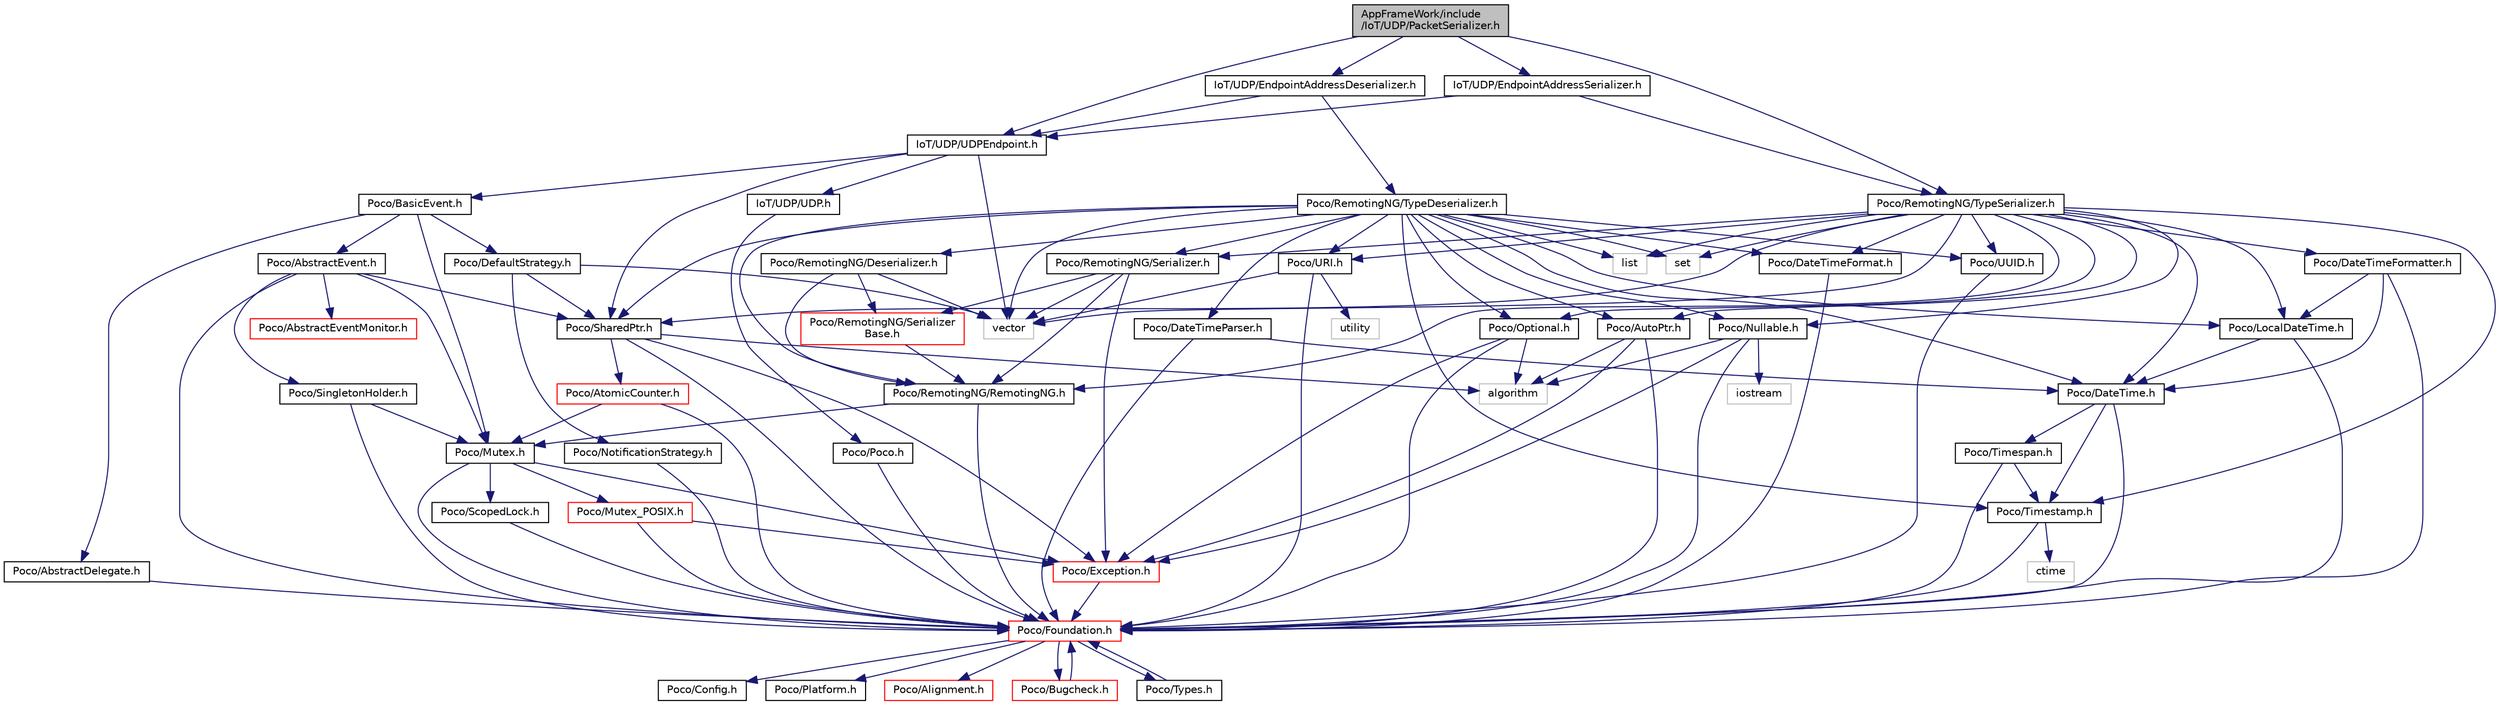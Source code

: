 digraph "AppFrameWork/include/IoT/UDP/PacketSerializer.h"
{
 // LATEX_PDF_SIZE
  edge [fontname="Helvetica",fontsize="10",labelfontname="Helvetica",labelfontsize="10"];
  node [fontname="Helvetica",fontsize="10",shape=record];
  Node1 [label="AppFrameWork/include\l/IoT/UDP/PacketSerializer.h",height=0.2,width=0.4,color="black", fillcolor="grey75", style="filled", fontcolor="black",tooltip=" "];
  Node1 -> Node2 [color="midnightblue",fontsize="10",style="solid"];
  Node2 [label="IoT/UDP/EndpointAddressDeserializer.h",height=0.2,width=0.4,color="black", fillcolor="white", style="filled",URL="$EndpointAddressDeserializer_8h.html",tooltip=" "];
  Node2 -> Node3 [color="midnightblue",fontsize="10",style="solid"];
  Node3 [label="IoT/UDP/UDPEndpoint.h",height=0.2,width=0.4,color="black", fillcolor="white", style="filled",URL="$UDPEndpoint_8h.html",tooltip=" "];
  Node3 -> Node4 [color="midnightblue",fontsize="10",style="solid"];
  Node4 [label="IoT/UDP/UDP.h",height=0.2,width=0.4,color="black", fillcolor="white", style="filled",URL="$UDP_8h.html",tooltip=" "];
  Node4 -> Node5 [color="midnightblue",fontsize="10",style="solid"];
  Node5 [label="Poco/Poco.h",height=0.2,width=0.4,color="black", fillcolor="white", style="filled",URL="$Poco_8h.html",tooltip=" "];
  Node5 -> Node6 [color="midnightblue",fontsize="10",style="solid"];
  Node6 [label="Poco/Foundation.h",height=0.2,width=0.4,color="red", fillcolor="white", style="filled",URL="$Foundation_8h.html",tooltip=" "];
  Node6 -> Node7 [color="midnightblue",fontsize="10",style="solid"];
  Node7 [label="Poco/Config.h",height=0.2,width=0.4,color="black", fillcolor="white", style="filled",URL="$Config_8h.html",tooltip=" "];
  Node6 -> Node8 [color="midnightblue",fontsize="10",style="solid"];
  Node8 [label="Poco/Platform.h",height=0.2,width=0.4,color="black", fillcolor="white", style="filled",URL="$Platform_8h.html",tooltip=" "];
  Node6 -> Node9 [color="midnightblue",fontsize="10",style="solid"];
  Node9 [label="Poco/Alignment.h",height=0.2,width=0.4,color="red", fillcolor="white", style="filled",URL="$Alignment_8h.html",tooltip=" "];
  Node6 -> Node11 [color="midnightblue",fontsize="10",style="solid"];
  Node11 [label="Poco/Bugcheck.h",height=0.2,width=0.4,color="red", fillcolor="white", style="filled",URL="$Bugcheck_8h.html",tooltip=" "];
  Node11 -> Node6 [color="midnightblue",fontsize="10",style="solid"];
  Node6 -> Node14 [color="midnightblue",fontsize="10",style="solid"];
  Node14 [label="Poco/Types.h",height=0.2,width=0.4,color="black", fillcolor="white", style="filled",URL="$Types_8h.html",tooltip=" "];
  Node14 -> Node6 [color="midnightblue",fontsize="10",style="solid"];
  Node3 -> Node15 [color="midnightblue",fontsize="10",style="solid"];
  Node15 [label="Poco/BasicEvent.h",height=0.2,width=0.4,color="black", fillcolor="white", style="filled",URL="$BasicEvent_8h.html",tooltip=" "];
  Node15 -> Node16 [color="midnightblue",fontsize="10",style="solid"];
  Node16 [label="Poco/AbstractEvent.h",height=0.2,width=0.4,color="black", fillcolor="white", style="filled",URL="$AbstractEvent_8h.html",tooltip=" "];
  Node16 -> Node6 [color="midnightblue",fontsize="10",style="solid"];
  Node16 -> Node17 [color="midnightblue",fontsize="10",style="solid"];
  Node17 [label="Poco/SingletonHolder.h",height=0.2,width=0.4,color="black", fillcolor="white", style="filled",URL="$SingletonHolder_8h.html",tooltip=" "];
  Node17 -> Node6 [color="midnightblue",fontsize="10",style="solid"];
  Node17 -> Node18 [color="midnightblue",fontsize="10",style="solid"];
  Node18 [label="Poco/Mutex.h",height=0.2,width=0.4,color="black", fillcolor="white", style="filled",URL="$Mutex_8h.html",tooltip=" "];
  Node18 -> Node6 [color="midnightblue",fontsize="10",style="solid"];
  Node18 -> Node19 [color="midnightblue",fontsize="10",style="solid"];
  Node19 [label="Poco/Exception.h",height=0.2,width=0.4,color="red", fillcolor="white", style="filled",URL="$Exception_8h.html",tooltip=" "];
  Node19 -> Node6 [color="midnightblue",fontsize="10",style="solid"];
  Node18 -> Node21 [color="midnightblue",fontsize="10",style="solid"];
  Node21 [label="Poco/ScopedLock.h",height=0.2,width=0.4,color="black", fillcolor="white", style="filled",URL="$ScopedLock_8h.html",tooltip=" "];
  Node21 -> Node6 [color="midnightblue",fontsize="10",style="solid"];
  Node18 -> Node22 [color="midnightblue",fontsize="10",style="solid"];
  Node22 [label="Poco/Mutex_POSIX.h",height=0.2,width=0.4,color="red", fillcolor="white", style="filled",URL="$Mutex__POSIX_8h.html",tooltip=" "];
  Node22 -> Node6 [color="midnightblue",fontsize="10",style="solid"];
  Node22 -> Node19 [color="midnightblue",fontsize="10",style="solid"];
  Node16 -> Node25 [color="midnightblue",fontsize="10",style="solid"];
  Node25 [label="Poco/SharedPtr.h",height=0.2,width=0.4,color="black", fillcolor="white", style="filled",URL="$SharedPtr_8h.html",tooltip=" "];
  Node25 -> Node6 [color="midnightblue",fontsize="10",style="solid"];
  Node25 -> Node19 [color="midnightblue",fontsize="10",style="solid"];
  Node25 -> Node26 [color="midnightblue",fontsize="10",style="solid"];
  Node26 [label="Poco/AtomicCounter.h",height=0.2,width=0.4,color="red", fillcolor="white", style="filled",URL="$AtomicCounter_8h.html",tooltip=" "];
  Node26 -> Node6 [color="midnightblue",fontsize="10",style="solid"];
  Node26 -> Node18 [color="midnightblue",fontsize="10",style="solid"];
  Node25 -> Node29 [color="midnightblue",fontsize="10",style="solid"];
  Node29 [label="algorithm",height=0.2,width=0.4,color="grey75", fillcolor="white", style="filled",tooltip=" "];
  Node16 -> Node18 [color="midnightblue",fontsize="10",style="solid"];
  Node16 -> Node30 [color="midnightblue",fontsize="10",style="solid"];
  Node30 [label="Poco/AbstractEventMonitor.h",height=0.2,width=0.4,color="red", fillcolor="white", style="filled",URL="$AbstractEventMonitor_8h.html",tooltip=" "];
  Node15 -> Node63 [color="midnightblue",fontsize="10",style="solid"];
  Node63 [label="Poco/DefaultStrategy.h",height=0.2,width=0.4,color="black", fillcolor="white", style="filled",URL="$DefaultStrategy_8h.html",tooltip=" "];
  Node63 -> Node64 [color="midnightblue",fontsize="10",style="solid"];
  Node64 [label="Poco/NotificationStrategy.h",height=0.2,width=0.4,color="black", fillcolor="white", style="filled",URL="$NotificationStrategy_8h.html",tooltip=" "];
  Node64 -> Node6 [color="midnightblue",fontsize="10",style="solid"];
  Node63 -> Node25 [color="midnightblue",fontsize="10",style="solid"];
  Node63 -> Node61 [color="midnightblue",fontsize="10",style="solid"];
  Node61 [label="vector",height=0.2,width=0.4,color="grey75", fillcolor="white", style="filled",tooltip=" "];
  Node15 -> Node65 [color="midnightblue",fontsize="10",style="solid"];
  Node65 [label="Poco/AbstractDelegate.h",height=0.2,width=0.4,color="black", fillcolor="white", style="filled",URL="$AbstractDelegate_8h.html",tooltip=" "];
  Node65 -> Node6 [color="midnightblue",fontsize="10",style="solid"];
  Node15 -> Node18 [color="midnightblue",fontsize="10",style="solid"];
  Node3 -> Node25 [color="midnightblue",fontsize="10",style="solid"];
  Node3 -> Node61 [color="midnightblue",fontsize="10",style="solid"];
  Node2 -> Node66 [color="midnightblue",fontsize="10",style="solid"];
  Node66 [label="Poco/RemotingNG/TypeDeserializer.h",height=0.2,width=0.4,color="black", fillcolor="white", style="filled",URL="$TypeDeserializer_8h.html",tooltip=" "];
  Node66 -> Node67 [color="midnightblue",fontsize="10",style="solid"];
  Node67 [label="Poco/RemotingNG/RemotingNG.h",height=0.2,width=0.4,color="black", fillcolor="white", style="filled",URL="$RemotingNG_8h.html",tooltip=" "];
  Node67 -> Node6 [color="midnightblue",fontsize="10",style="solid"];
  Node67 -> Node18 [color="midnightblue",fontsize="10",style="solid"];
  Node66 -> Node68 [color="midnightblue",fontsize="10",style="solid"];
  Node68 [label="Poco/RemotingNG/Deserializer.h",height=0.2,width=0.4,color="black", fillcolor="white", style="filled",URL="$Deserializer_8h.html",tooltip=" "];
  Node68 -> Node67 [color="midnightblue",fontsize="10",style="solid"];
  Node68 -> Node69 [color="midnightblue",fontsize="10",style="solid"];
  Node69 [label="Poco/RemotingNG/Serializer\lBase.h",height=0.2,width=0.4,color="red", fillcolor="white", style="filled",URL="$SerializerBase_8h.html",tooltip=" "];
  Node69 -> Node67 [color="midnightblue",fontsize="10",style="solid"];
  Node68 -> Node61 [color="midnightblue",fontsize="10",style="solid"];
  Node66 -> Node71 [color="midnightblue",fontsize="10",style="solid"];
  Node71 [label="Poco/RemotingNG/Serializer.h",height=0.2,width=0.4,color="black", fillcolor="white", style="filled",URL="$Serializer_8h.html",tooltip=" "];
  Node71 -> Node67 [color="midnightblue",fontsize="10",style="solid"];
  Node71 -> Node69 [color="midnightblue",fontsize="10",style="solid"];
  Node71 -> Node19 [color="midnightblue",fontsize="10",style="solid"];
  Node71 -> Node61 [color="midnightblue",fontsize="10",style="solid"];
  Node66 -> Node72 [color="midnightblue",fontsize="10",style="solid"];
  Node72 [label="Poco/Optional.h",height=0.2,width=0.4,color="black", fillcolor="white", style="filled",URL="$Optional_8h.html",tooltip=" "];
  Node72 -> Node6 [color="midnightblue",fontsize="10",style="solid"];
  Node72 -> Node19 [color="midnightblue",fontsize="10",style="solid"];
  Node72 -> Node29 [color="midnightblue",fontsize="10",style="solid"];
  Node66 -> Node73 [color="midnightblue",fontsize="10",style="solid"];
  Node73 [label="Poco/Nullable.h",height=0.2,width=0.4,color="black", fillcolor="white", style="filled",URL="$Nullable_8h.html",tooltip=" "];
  Node73 -> Node6 [color="midnightblue",fontsize="10",style="solid"];
  Node73 -> Node19 [color="midnightblue",fontsize="10",style="solid"];
  Node73 -> Node29 [color="midnightblue",fontsize="10",style="solid"];
  Node73 -> Node74 [color="midnightblue",fontsize="10",style="solid"];
  Node74 [label="iostream",height=0.2,width=0.4,color="grey75", fillcolor="white", style="filled",tooltip=" "];
  Node66 -> Node38 [color="midnightblue",fontsize="10",style="solid"];
  Node38 [label="Poco/AutoPtr.h",height=0.2,width=0.4,color="black", fillcolor="white", style="filled",URL="$AutoPtr_8h.html",tooltip=" "];
  Node38 -> Node6 [color="midnightblue",fontsize="10",style="solid"];
  Node38 -> Node19 [color="midnightblue",fontsize="10",style="solid"];
  Node38 -> Node29 [color="midnightblue",fontsize="10",style="solid"];
  Node66 -> Node25 [color="midnightblue",fontsize="10",style="solid"];
  Node66 -> Node75 [color="midnightblue",fontsize="10",style="solid"];
  Node75 [label="Poco/URI.h",height=0.2,width=0.4,color="black", fillcolor="white", style="filled",URL="$URI_8h.html",tooltip=" "];
  Node75 -> Node6 [color="midnightblue",fontsize="10",style="solid"];
  Node75 -> Node61 [color="midnightblue",fontsize="10",style="solid"];
  Node75 -> Node76 [color="midnightblue",fontsize="10",style="solid"];
  Node76 [label="utility",height=0.2,width=0.4,color="grey75", fillcolor="white", style="filled",tooltip=" "];
  Node66 -> Node77 [color="midnightblue",fontsize="10",style="solid"];
  Node77 [label="Poco/UUID.h",height=0.2,width=0.4,color="black", fillcolor="white", style="filled",URL="$UUID_8h.html",tooltip=" "];
  Node77 -> Node6 [color="midnightblue",fontsize="10",style="solid"];
  Node66 -> Node53 [color="midnightblue",fontsize="10",style="solid"];
  Node53 [label="Poco/Timestamp.h",height=0.2,width=0.4,color="black", fillcolor="white", style="filled",URL="$Timestamp_8h.html",tooltip=" "];
  Node53 -> Node6 [color="midnightblue",fontsize="10",style="solid"];
  Node53 -> Node54 [color="midnightblue",fontsize="10",style="solid"];
  Node54 [label="ctime",height=0.2,width=0.4,color="grey75", fillcolor="white", style="filled",tooltip=" "];
  Node66 -> Node78 [color="midnightblue",fontsize="10",style="solid"];
  Node78 [label="Poco/DateTime.h",height=0.2,width=0.4,color="black", fillcolor="white", style="filled",URL="$DateTime_8h.html",tooltip=" "];
  Node78 -> Node6 [color="midnightblue",fontsize="10",style="solid"];
  Node78 -> Node53 [color="midnightblue",fontsize="10",style="solid"];
  Node78 -> Node79 [color="midnightblue",fontsize="10",style="solid"];
  Node79 [label="Poco/Timespan.h",height=0.2,width=0.4,color="black", fillcolor="white", style="filled",URL="$Timespan_8h.html",tooltip=" "];
  Node79 -> Node6 [color="midnightblue",fontsize="10",style="solid"];
  Node79 -> Node53 [color="midnightblue",fontsize="10",style="solid"];
  Node66 -> Node80 [color="midnightblue",fontsize="10",style="solid"];
  Node80 [label="Poco/LocalDateTime.h",height=0.2,width=0.4,color="black", fillcolor="white", style="filled",URL="$LocalDateTime_8h.html",tooltip=" "];
  Node80 -> Node6 [color="midnightblue",fontsize="10",style="solid"];
  Node80 -> Node78 [color="midnightblue",fontsize="10",style="solid"];
  Node66 -> Node81 [color="midnightblue",fontsize="10",style="solid"];
  Node81 [label="Poco/DateTimeParser.h",height=0.2,width=0.4,color="black", fillcolor="white", style="filled",URL="$DateTimeParser_8h.html",tooltip=" "];
  Node81 -> Node6 [color="midnightblue",fontsize="10",style="solid"];
  Node81 -> Node78 [color="midnightblue",fontsize="10",style="solid"];
  Node66 -> Node82 [color="midnightblue",fontsize="10",style="solid"];
  Node82 [label="Poco/DateTimeFormat.h",height=0.2,width=0.4,color="black", fillcolor="white", style="filled",URL="$DateTimeFormat_8h.html",tooltip=" "];
  Node82 -> Node6 [color="midnightblue",fontsize="10",style="solid"];
  Node66 -> Node61 [color="midnightblue",fontsize="10",style="solid"];
  Node66 -> Node83 [color="midnightblue",fontsize="10",style="solid"];
  Node83 [label="list",height=0.2,width=0.4,color="grey75", fillcolor="white", style="filled",tooltip=" "];
  Node66 -> Node84 [color="midnightblue",fontsize="10",style="solid"];
  Node84 [label="set",height=0.2,width=0.4,color="grey75", fillcolor="white", style="filled",tooltip=" "];
  Node1 -> Node85 [color="midnightblue",fontsize="10",style="solid"];
  Node85 [label="IoT/UDP/EndpointAddressSerializer.h",height=0.2,width=0.4,color="black", fillcolor="white", style="filled",URL="$EndpointAddressSerializer_8h.html",tooltip=" "];
  Node85 -> Node3 [color="midnightblue",fontsize="10",style="solid"];
  Node85 -> Node86 [color="midnightblue",fontsize="10",style="solid"];
  Node86 [label="Poco/RemotingNG/TypeSerializer.h",height=0.2,width=0.4,color="black", fillcolor="white", style="filled",URL="$TypeSerializer_8h.html",tooltip=" "];
  Node86 -> Node67 [color="midnightblue",fontsize="10",style="solid"];
  Node86 -> Node71 [color="midnightblue",fontsize="10",style="solid"];
  Node86 -> Node72 [color="midnightblue",fontsize="10",style="solid"];
  Node86 -> Node73 [color="midnightblue",fontsize="10",style="solid"];
  Node86 -> Node25 [color="midnightblue",fontsize="10",style="solid"];
  Node86 -> Node38 [color="midnightblue",fontsize="10",style="solid"];
  Node86 -> Node75 [color="midnightblue",fontsize="10",style="solid"];
  Node86 -> Node77 [color="midnightblue",fontsize="10",style="solid"];
  Node86 -> Node53 [color="midnightblue",fontsize="10",style="solid"];
  Node86 -> Node78 [color="midnightblue",fontsize="10",style="solid"];
  Node86 -> Node80 [color="midnightblue",fontsize="10",style="solid"];
  Node86 -> Node87 [color="midnightblue",fontsize="10",style="solid"];
  Node87 [label="Poco/DateTimeFormatter.h",height=0.2,width=0.4,color="black", fillcolor="white", style="filled",URL="$DateTimeFormatter_8h.html",tooltip=" "];
  Node87 -> Node6 [color="midnightblue",fontsize="10",style="solid"];
  Node87 -> Node78 [color="midnightblue",fontsize="10",style="solid"];
  Node87 -> Node80 [color="midnightblue",fontsize="10",style="solid"];
  Node86 -> Node82 [color="midnightblue",fontsize="10",style="solid"];
  Node86 -> Node61 [color="midnightblue",fontsize="10",style="solid"];
  Node86 -> Node83 [color="midnightblue",fontsize="10",style="solid"];
  Node86 -> Node84 [color="midnightblue",fontsize="10",style="solid"];
  Node1 -> Node3 [color="midnightblue",fontsize="10",style="solid"];
  Node1 -> Node86 [color="midnightblue",fontsize="10",style="solid"];
}
